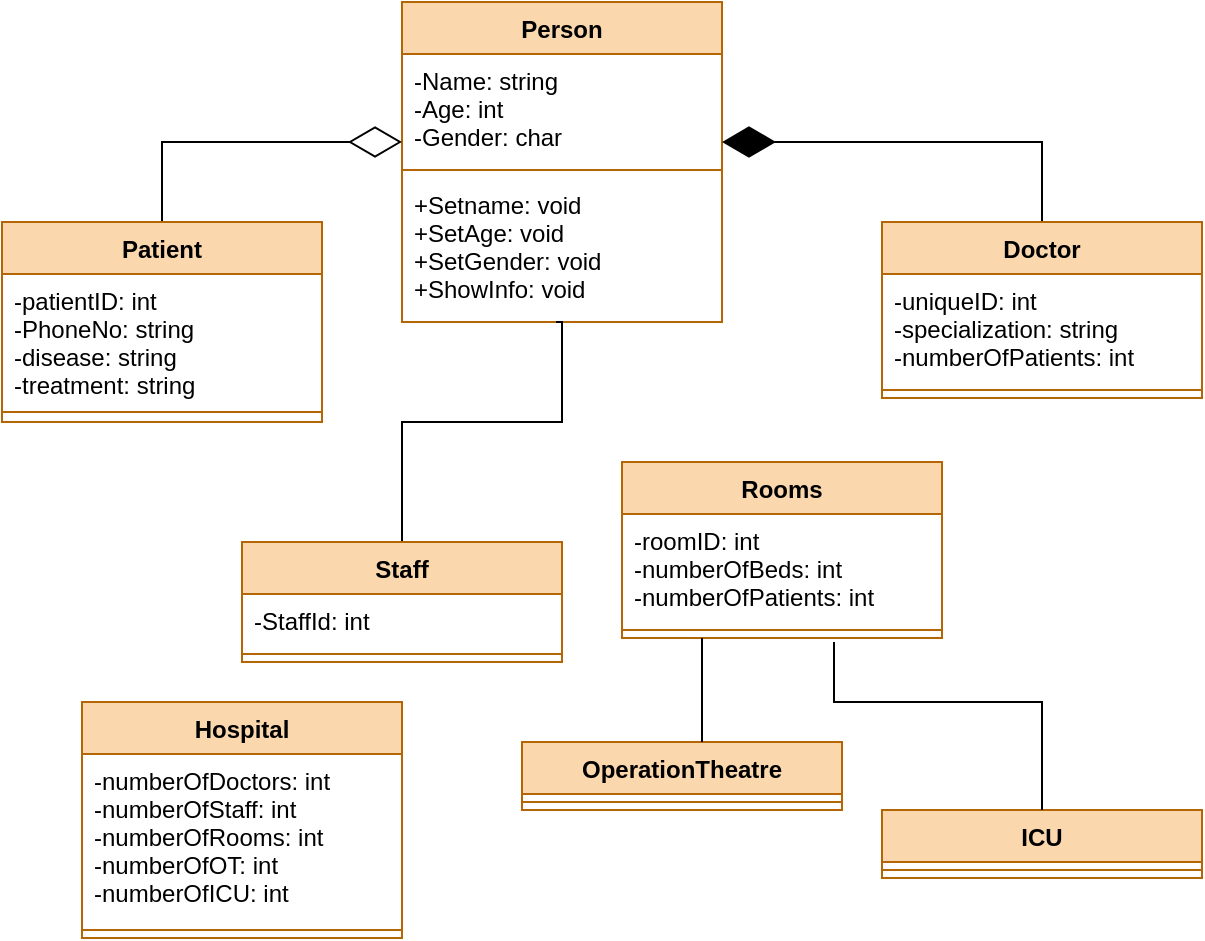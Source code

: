 <mxfile version="20.6.1" type="google"><diagram id="X2HykfQMQcNHOJ7NWuKX" name="Page-1"><mxGraphModel grid="1" page="1" gridSize="10" guides="1" tooltips="1" connect="1" arrows="1" fold="1" pageScale="1" pageWidth="1100" pageHeight="850" math="0" shadow="0"><root><mxCell id="0"/><mxCell id="1" parent="0"/><mxCell id="1YCrVuhjJ2_zscclcl4b-5" value="Person" style="swimlane;fontStyle=1;align=center;verticalAlign=top;childLayout=stackLayout;horizontal=1;startSize=26;horizontalStack=0;resizeParent=1;resizeParentMax=0;resizeLast=0;collapsible=1;marginBottom=0;fillColor=#fad7ac;strokeColor=#b46504;" vertex="1" parent="1"><mxGeometry x="280" y="10" width="160" height="160" as="geometry"><mxRectangle x="320" y="170" width="100" height="30" as="alternateBounds"/></mxGeometry></mxCell><mxCell id="1YCrVuhjJ2_zscclcl4b-6" value="-Name: string&#10;-Age: int&#10;-Gender: char" style="text;strokeColor=none;fillColor=none;align=left;verticalAlign=top;spacingLeft=4;spacingRight=4;overflow=hidden;rotatable=0;points=[[0,0.5],[1,0.5]];portConstraint=eastwest;" vertex="1" parent="1YCrVuhjJ2_zscclcl4b-5"><mxGeometry y="26" width="160" height="54" as="geometry"/></mxCell><mxCell id="1YCrVuhjJ2_zscclcl4b-7" value="" style="line;strokeWidth=1;fillColor=none;align=left;verticalAlign=middle;spacingTop=-1;spacingLeft=3;spacingRight=3;rotatable=0;labelPosition=right;points=[];portConstraint=eastwest;strokeColor=inherit;" vertex="1" parent="1YCrVuhjJ2_zscclcl4b-5"><mxGeometry y="80" width="160" height="8" as="geometry"/></mxCell><mxCell id="1YCrVuhjJ2_zscclcl4b-8" value="+Setname: void&#10;+SetAge: void&#10;+SetGender: void&#10;+ShowInfo: void&#10;" style="text;strokeColor=none;fillColor=none;align=left;verticalAlign=top;spacingLeft=4;spacingRight=4;overflow=hidden;rotatable=0;points=[[0,0.5],[1,0.5]];portConstraint=eastwest;" vertex="1" parent="1YCrVuhjJ2_zscclcl4b-5"><mxGeometry y="88" width="160" height="72" as="geometry"/></mxCell><mxCell id="1YCrVuhjJ2_zscclcl4b-16" value="" style="endArrow=diamondThin;endFill=0;endSize=24;html=1;rounded=0;" edge="1" parent="1"><mxGeometry width="160" relative="1" as="geometry"><mxPoint x="160" y="120" as="sourcePoint"/><mxPoint x="280" y="80" as="targetPoint"/><Array as="points"><mxPoint x="160" y="80"/><mxPoint x="200" y="80"/></Array></mxGeometry></mxCell><mxCell id="1YCrVuhjJ2_zscclcl4b-19" value="Patient" style="swimlane;fontStyle=1;align=center;verticalAlign=top;childLayout=stackLayout;horizontal=1;startSize=26;horizontalStack=0;resizeParent=1;resizeParentMax=0;resizeLast=0;collapsible=1;marginBottom=0;fillColor=#fad7ac;strokeColor=#b46504;" vertex="1" parent="1"><mxGeometry x="80" y="120" width="160" height="100" as="geometry"/></mxCell><mxCell id="1YCrVuhjJ2_zscclcl4b-20" value="-patientID: int&#10;-PhoneNo: string&#10;-disease: string&#10;-treatment: string" style="text;strokeColor=none;fillColor=none;align=left;verticalAlign=top;spacingLeft=4;spacingRight=4;overflow=hidden;rotatable=0;points=[[0,0.5],[1,0.5]];portConstraint=eastwest;" vertex="1" parent="1YCrVuhjJ2_zscclcl4b-19"><mxGeometry y="26" width="160" height="64" as="geometry"/></mxCell><mxCell id="1YCrVuhjJ2_zscclcl4b-21" value="" style="line;strokeWidth=1;fillColor=none;align=left;verticalAlign=middle;spacingTop=-1;spacingLeft=3;spacingRight=3;rotatable=0;labelPosition=right;points=[];portConstraint=eastwest;strokeColor=inherit;" vertex="1" parent="1YCrVuhjJ2_zscclcl4b-19"><mxGeometry y="90" width="160" height="10" as="geometry"/></mxCell><mxCell id="1YCrVuhjJ2_zscclcl4b-24" value="" style="endArrow=diamondThin;endFill=1;endSize=24;html=1;rounded=0;exitX=0.5;exitY=0;exitDx=0;exitDy=0;" edge="1" parent="1" source="1YCrVuhjJ2_zscclcl4b-27"><mxGeometry width="160" relative="1" as="geometry"><mxPoint x="600" y="80" as="sourcePoint"/><mxPoint x="440" y="80" as="targetPoint"/><Array as="points"><mxPoint x="600" y="80"/></Array></mxGeometry></mxCell><mxCell id="1YCrVuhjJ2_zscclcl4b-27" value="Doctor" style="swimlane;fontStyle=1;align=center;verticalAlign=top;childLayout=stackLayout;horizontal=1;startSize=26;horizontalStack=0;resizeParent=1;resizeParentMax=0;resizeLast=0;collapsible=1;marginBottom=0;fillColor=#fad7ac;strokeColor=#b46504;" vertex="1" parent="1"><mxGeometry x="520" y="120" width="160" height="88" as="geometry"/></mxCell><mxCell id="1YCrVuhjJ2_zscclcl4b-28" value="-uniqueID: int&#10;-specialization: string&#10;-numberOfPatients: int" style="text;strokeColor=none;fillColor=none;align=left;verticalAlign=top;spacingLeft=4;spacingRight=4;overflow=hidden;rotatable=0;points=[[0,0.5],[1,0.5]];portConstraint=eastwest;" vertex="1" parent="1YCrVuhjJ2_zscclcl4b-27"><mxGeometry y="26" width="160" height="54" as="geometry"/></mxCell><mxCell id="1YCrVuhjJ2_zscclcl4b-29" value="" style="line;strokeWidth=1;fillColor=none;align=left;verticalAlign=middle;spacingTop=-1;spacingLeft=3;spacingRight=3;rotatable=0;labelPosition=right;points=[];portConstraint=eastwest;strokeColor=inherit;" vertex="1" parent="1YCrVuhjJ2_zscclcl4b-27"><mxGeometry y="80" width="160" height="8" as="geometry"/></mxCell><mxCell id="1YCrVuhjJ2_zscclcl4b-47" value="" style="endArrow=none;html=1;edgeStyle=orthogonalEdgeStyle;rounded=0;" edge="1" parent="1"><mxGeometry relative="1" as="geometry"><mxPoint x="280" y="280" as="sourcePoint"/><mxPoint x="357" y="170" as="targetPoint"/><Array as="points"><mxPoint x="280" y="260"/><mxPoint x="280" y="220"/><mxPoint x="360" y="220"/><mxPoint x="360" y="170"/></Array></mxGeometry></mxCell><mxCell id="1YCrVuhjJ2_zscclcl4b-54" value="Staff" style="swimlane;fontStyle=1;align=center;verticalAlign=top;childLayout=stackLayout;horizontal=1;startSize=26;horizontalStack=0;resizeParent=1;resizeParentMax=0;resizeLast=0;collapsible=1;marginBottom=0;fillColor=#fad7ac;strokeColor=#b46504;" vertex="1" parent="1"><mxGeometry x="200" y="280" width="160" height="60" as="geometry"/></mxCell><mxCell id="1YCrVuhjJ2_zscclcl4b-55" value="-StaffId: int" style="text;strokeColor=none;fillColor=none;align=left;verticalAlign=top;spacingLeft=4;spacingRight=4;overflow=hidden;rotatable=0;points=[[0,0.5],[1,0.5]];portConstraint=eastwest;" vertex="1" parent="1YCrVuhjJ2_zscclcl4b-54"><mxGeometry y="26" width="160" height="26" as="geometry"/></mxCell><mxCell id="1YCrVuhjJ2_zscclcl4b-56" value="" style="line;strokeWidth=1;fillColor=none;align=left;verticalAlign=middle;spacingTop=-1;spacingLeft=3;spacingRight=3;rotatable=0;labelPosition=right;points=[];portConstraint=eastwest;strokeColor=inherit;" vertex="1" parent="1YCrVuhjJ2_zscclcl4b-54"><mxGeometry y="52" width="160" height="8" as="geometry"/></mxCell><mxCell id="1YCrVuhjJ2_zscclcl4b-58" value="Hospital" style="swimlane;fontStyle=1;align=center;verticalAlign=top;childLayout=stackLayout;horizontal=1;startSize=26;horizontalStack=0;resizeParent=1;resizeParentMax=0;resizeLast=0;collapsible=1;marginBottom=0;fillColor=#fad7ac;strokeColor=#b46504;" vertex="1" parent="1"><mxGeometry x="120" y="360" width="160" height="118" as="geometry"/></mxCell><mxCell id="1YCrVuhjJ2_zscclcl4b-59" value="-numberOfDoctors: int&#10;-numberOfStaff: int&#10;-numberOfRooms: int&#10;-numberOfOT: int&#10;-numberOfICU: int" style="text;strokeColor=none;fillColor=none;align=left;verticalAlign=top;spacingLeft=4;spacingRight=4;overflow=hidden;rotatable=0;points=[[0,0.5],[1,0.5]];portConstraint=eastwest;" vertex="1" parent="1YCrVuhjJ2_zscclcl4b-58"><mxGeometry y="26" width="160" height="84" as="geometry"/></mxCell><mxCell id="1YCrVuhjJ2_zscclcl4b-60" value="" style="line;strokeWidth=1;fillColor=none;align=left;verticalAlign=middle;spacingTop=-1;spacingLeft=3;spacingRight=3;rotatable=0;labelPosition=right;points=[];portConstraint=eastwest;strokeColor=inherit;" vertex="1" parent="1YCrVuhjJ2_zscclcl4b-58"><mxGeometry y="110" width="160" height="8" as="geometry"/></mxCell><mxCell id="1YCrVuhjJ2_zscclcl4b-62" value="Rooms" style="swimlane;fontStyle=1;align=center;verticalAlign=top;childLayout=stackLayout;horizontal=1;startSize=26;horizontalStack=0;resizeParent=1;resizeParentMax=0;resizeLast=0;collapsible=1;marginBottom=0;fillColor=#fad7ac;strokeColor=#b46504;" vertex="1" parent="1"><mxGeometry x="390" y="240" width="160" height="88" as="geometry"/></mxCell><mxCell id="1YCrVuhjJ2_zscclcl4b-63" value="-roomID: int&#10;-numberOfBeds: int&#10;-numberOfPatients: int" style="text;strokeColor=none;fillColor=none;align=left;verticalAlign=top;spacingLeft=4;spacingRight=4;overflow=hidden;rotatable=0;points=[[0,0.5],[1,0.5]];portConstraint=eastwest;" vertex="1" parent="1YCrVuhjJ2_zscclcl4b-62"><mxGeometry y="26" width="160" height="54" as="geometry"/></mxCell><mxCell id="1YCrVuhjJ2_zscclcl4b-64" value="" style="line;strokeWidth=1;fillColor=none;align=left;verticalAlign=middle;spacingTop=-1;spacingLeft=3;spacingRight=3;rotatable=0;labelPosition=right;points=[];portConstraint=eastwest;strokeColor=inherit;" vertex="1" parent="1YCrVuhjJ2_zscclcl4b-62"><mxGeometry y="80" width="160" height="8" as="geometry"/></mxCell><mxCell id="1YCrVuhjJ2_zscclcl4b-66" value="OperationTheatre" style="swimlane;fontStyle=1;align=center;verticalAlign=top;childLayout=stackLayout;horizontal=1;startSize=26;horizontalStack=0;resizeParent=1;resizeParentMax=0;resizeLast=0;collapsible=1;marginBottom=0;fillColor=#fad7ac;strokeColor=#b46504;" vertex="1" parent="1"><mxGeometry x="340" y="380" width="160" height="34" as="geometry"/></mxCell><mxCell id="1YCrVuhjJ2_zscclcl4b-68" value="" style="line;strokeWidth=1;fillColor=none;align=left;verticalAlign=middle;spacingTop=-1;spacingLeft=3;spacingRight=3;rotatable=0;labelPosition=right;points=[];portConstraint=eastwest;strokeColor=inherit;" vertex="1" parent="1YCrVuhjJ2_zscclcl4b-66"><mxGeometry y="26" width="160" height="8" as="geometry"/></mxCell><mxCell id="1YCrVuhjJ2_zscclcl4b-83" value="" style="endArrow=none;html=1;edgeStyle=orthogonalEdgeStyle;rounded=0;entryX=0.25;entryY=1;entryDx=0;entryDy=0;" edge="1" parent="1" target="1YCrVuhjJ2_zscclcl4b-62"><mxGeometry relative="1" as="geometry"><mxPoint x="430" y="380" as="sourcePoint"/><mxPoint x="440" y="360" as="targetPoint"/><Array as="points"><mxPoint x="430" y="380"/></Array></mxGeometry></mxCell><mxCell id="1YCrVuhjJ2_zscclcl4b-89" value="ICU" style="swimlane;fontStyle=1;align=center;verticalAlign=top;childLayout=stackLayout;horizontal=1;startSize=26;horizontalStack=0;resizeParent=1;resizeParentMax=0;resizeLast=0;collapsible=1;marginBottom=0;fillColor=#fad7ac;strokeColor=#b46504;" vertex="1" parent="1"><mxGeometry x="520" y="414" width="160" height="34" as="geometry"/></mxCell><mxCell id="1YCrVuhjJ2_zscclcl4b-91" value="" style="line;strokeWidth=1;fillColor=none;align=left;verticalAlign=middle;spacingTop=-1;spacingLeft=3;spacingRight=3;rotatable=0;labelPosition=right;points=[];portConstraint=eastwest;strokeColor=inherit;" vertex="1" parent="1YCrVuhjJ2_zscclcl4b-89"><mxGeometry y="26" width="160" height="8" as="geometry"/></mxCell><mxCell id="1YCrVuhjJ2_zscclcl4b-93" value="" style="endArrow=none;html=1;edgeStyle=orthogonalEdgeStyle;rounded=0;entryX=0.5;entryY=0;entryDx=0;entryDy=0;" edge="1" parent="1" target="1YCrVuhjJ2_zscclcl4b-89"><mxGeometry relative="1" as="geometry"><mxPoint x="496" y="330" as="sourcePoint"/><mxPoint x="630" y="390" as="targetPoint"/><Array as="points"><mxPoint x="496" y="360"/><mxPoint x="600" y="360"/></Array></mxGeometry></mxCell></root></mxGraphModel></diagram></mxfile>
